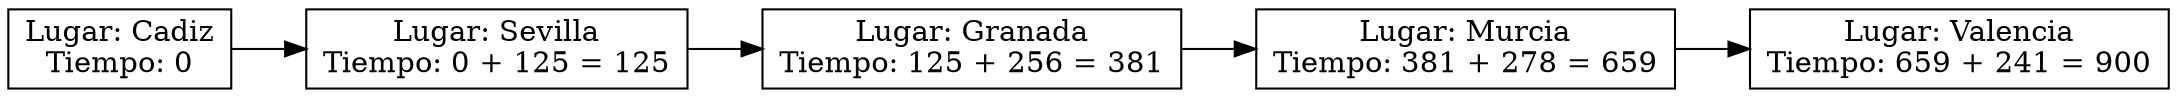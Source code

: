 digraph ListaEnlazada {
    rankdir=LR;
    node [shape=record];
    node0 [label="Lugar: Cadiz\nTiempo: 0"];
    node1 [label="Lugar: Sevilla\nTiempo: 0 + 125 = 125"];
    node2 [label="Lugar: Granada\nTiempo: 125 + 256 = 381"];
    node3 [label="Lugar: Murcia\nTiempo: 381 + 278 = 659"];
    node4 [label="Lugar: Valencia\nTiempo: 659 + 241 = 900"];
    node0 -> node1;
    node1 -> node2;
    node2 -> node3;
    node3 -> node4;
}
